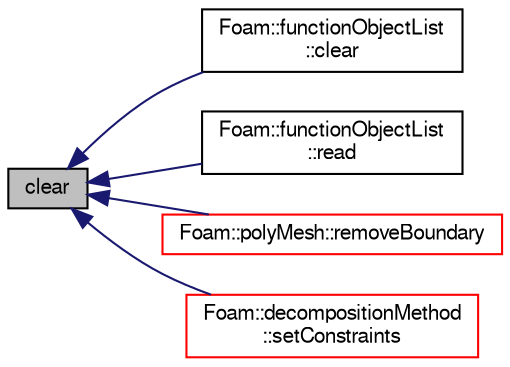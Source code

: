 digraph "clear"
{
  bgcolor="transparent";
  edge [fontname="FreeSans",fontsize="10",labelfontname="FreeSans",labelfontsize="10"];
  node [fontname="FreeSans",fontsize="10",shape=record];
  rankdir="LR";
  Node1 [label="clear",height=0.2,width=0.4,color="black", fillcolor="grey75", style="filled" fontcolor="black"];
  Node1 -> Node2 [dir="back",color="midnightblue",fontsize="10",style="solid",fontname="FreeSans"];
  Node2 [label="Foam::functionObjectList\l::clear",height=0.2,width=0.4,color="black",URL="$a00844.html#ac8bb3912a3ce86b15842e79d0b421204",tooltip="Clear the list of function objects. "];
  Node1 -> Node3 [dir="back",color="midnightblue",fontsize="10",style="solid",fontname="FreeSans"];
  Node3 [label="Foam::functionObjectList\l::read",height=0.2,width=0.4,color="black",URL="$a00844.html#af816873151ddb0126e98bb2f914d8ed5",tooltip="Read and set the function objects if their data have changed. "];
  Node1 -> Node4 [dir="back",color="midnightblue",fontsize="10",style="solid",fontname="FreeSans"];
  Node4 [label="Foam::polyMesh::removeBoundary",height=0.2,width=0.4,color="red",URL="$a01861.html#acc2134c36adb97b988d5efc383a7f9f0",tooltip="Remove boundary patches. "];
  Node1 -> Node5 [dir="back",color="midnightblue",fontsize="10",style="solid",fontname="FreeSans"];
  Node5 [label="Foam::decompositionMethod\l::setConstraints",height=0.2,width=0.4,color="red",URL="$a00483.html#a36608a91d1c00b41284eaf46b895387c",tooltip="Helper: extract constraints: "];
}
